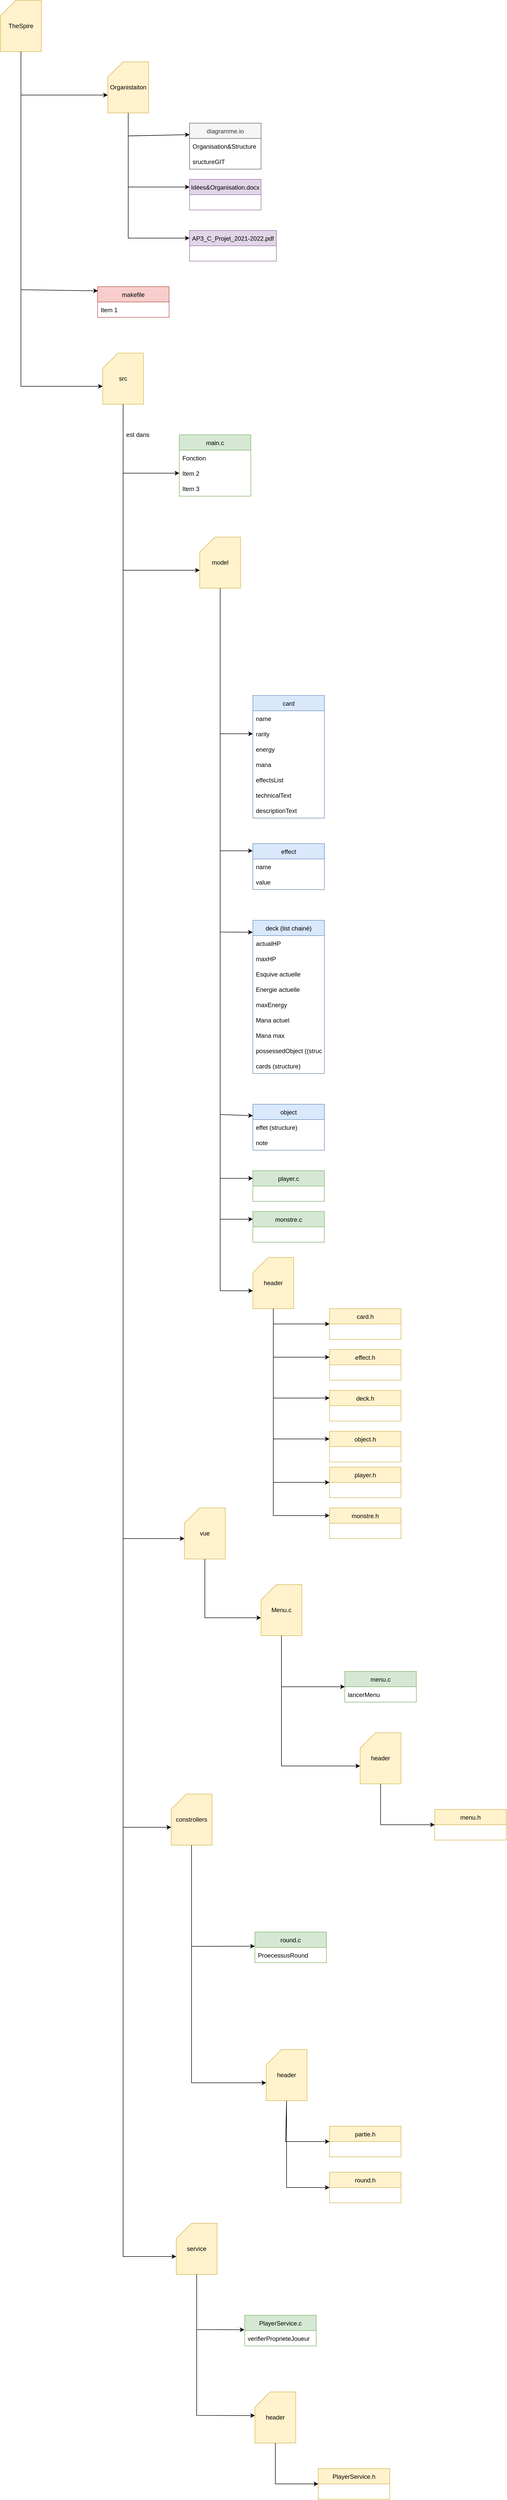 <mxfile version="18.0.6" type="device" pages="3"><diagram id="Xu8fZ2DzwxK1tg6nVCTN" name="Organisation&amp;Structure"><mxGraphModel dx="4979" dy="3765" grid="1" gridSize="10" guides="1" tooltips="1" connect="1" arrows="1" fold="1" page="1" pageScale="1" pageWidth="827" pageHeight="1169" math="0" shadow="0"><root><mxCell id="0"/><mxCell id="1" parent="0"/><mxCell id="VKHFOhb967Uc09bPa1nT-7" value="src" style="shape=card;whiteSpace=wrap;html=1;fillColor=#fff2cc;strokeColor=#d6b656;" parent="1" vertex="1"><mxGeometry x="30" width="80" height="100" as="geometry"/></mxCell><mxCell id="VKHFOhb967Uc09bPa1nT-8" value="main.c" style="swimlane;fontStyle=0;childLayout=stackLayout;horizontal=1;startSize=30;horizontalStack=0;resizeParent=1;resizeParentMax=0;resizeLast=0;collapsible=1;marginBottom=0;fillColor=#d5e8d4;strokeColor=#82b366;" parent="1" vertex="1"><mxGeometry x="180" y="160" width="140" height="120" as="geometry"/></mxCell><mxCell id="VKHFOhb967Uc09bPa1nT-9" value="Fonction" style="text;strokeColor=none;fillColor=none;align=left;verticalAlign=middle;spacingLeft=4;spacingRight=4;overflow=hidden;points=[[0,0.5],[1,0.5]];portConstraint=eastwest;rotatable=0;" parent="VKHFOhb967Uc09bPa1nT-8" vertex="1"><mxGeometry y="30" width="140" height="30" as="geometry"/></mxCell><mxCell id="VKHFOhb967Uc09bPa1nT-10" value="Item 2" style="text;strokeColor=none;fillColor=none;align=left;verticalAlign=middle;spacingLeft=4;spacingRight=4;overflow=hidden;points=[[0,0.5],[1,0.5]];portConstraint=eastwest;rotatable=0;" parent="VKHFOhb967Uc09bPa1nT-8" vertex="1"><mxGeometry y="60" width="140" height="30" as="geometry"/></mxCell><mxCell id="VKHFOhb967Uc09bPa1nT-11" value="Item 3" style="text;strokeColor=none;fillColor=none;align=left;verticalAlign=middle;spacingLeft=4;spacingRight=4;overflow=hidden;points=[[0,0.5],[1,0.5]];portConstraint=eastwest;rotatable=0;" parent="VKHFOhb967Uc09bPa1nT-8" vertex="1"><mxGeometry y="90" width="140" height="30" as="geometry"/></mxCell><mxCell id="VKHFOhb967Uc09bPa1nT-12" value="" style="endArrow=classic;html=1;rounded=0;exitX=0.5;exitY=1;exitDx=0;exitDy=0;exitPerimeter=0;entryX=0;entryY=0.5;entryDx=0;entryDy=0;" parent="1" source="VKHFOhb967Uc09bPa1nT-7" target="VKHFOhb967Uc09bPa1nT-10" edge="1"><mxGeometry width="50" height="50" relative="1" as="geometry"><mxPoint x="380" y="320" as="sourcePoint"/><mxPoint x="430" y="270" as="targetPoint"/><Array as="points"><mxPoint x="70" y="130"/><mxPoint x="70" y="235"/></Array></mxGeometry></mxCell><mxCell id="VKHFOhb967Uc09bPa1nT-13" value="est dans&amp;nbsp;" style="text;html=1;align=center;verticalAlign=middle;resizable=0;points=[];autosize=1;strokeColor=none;fillColor=none;" parent="1" vertex="1"><mxGeometry x="70" y="150" width="60" height="20" as="geometry"/></mxCell><mxCell id="VKHFOhb967Uc09bPa1nT-14" value="model" style="shape=card;whiteSpace=wrap;html=1;fillColor=#fff2cc;strokeColor=#d6b656;" parent="1" vertex="1"><mxGeometry x="220" y="360" width="80" height="100" as="geometry"/></mxCell><mxCell id="VKHFOhb967Uc09bPa1nT-15" value="card" style="swimlane;fontStyle=0;childLayout=stackLayout;horizontal=1;startSize=30;horizontalStack=0;resizeParent=1;resizeParentMax=0;resizeLast=0;collapsible=1;marginBottom=0;fillColor=#dae8fc;strokeColor=#6c8ebf;" parent="1" vertex="1"><mxGeometry x="324" y="670" width="140" height="240" as="geometry"/></mxCell><mxCell id="VKHFOhb967Uc09bPa1nT-16" value="name" style="text;strokeColor=none;fillColor=none;align=left;verticalAlign=middle;spacingLeft=4;spacingRight=4;overflow=hidden;points=[[0,0.5],[1,0.5]];portConstraint=eastwest;rotatable=0;" parent="VKHFOhb967Uc09bPa1nT-15" vertex="1"><mxGeometry y="30" width="140" height="30" as="geometry"/></mxCell><mxCell id="VKHFOhb967Uc09bPa1nT-17" value="rarity" style="text;strokeColor=none;fillColor=none;align=left;verticalAlign=middle;spacingLeft=4;spacingRight=4;overflow=hidden;points=[[0,0.5],[1,0.5]];portConstraint=eastwest;rotatable=0;" parent="VKHFOhb967Uc09bPa1nT-15" vertex="1"><mxGeometry y="60" width="140" height="30" as="geometry"/></mxCell><mxCell id="VKHFOhb967Uc09bPa1nT-18" value="energy" style="text;strokeColor=none;fillColor=none;align=left;verticalAlign=middle;spacingLeft=4;spacingRight=4;overflow=hidden;points=[[0,0.5],[1,0.5]];portConstraint=eastwest;rotatable=0;" parent="VKHFOhb967Uc09bPa1nT-15" vertex="1"><mxGeometry y="90" width="140" height="30" as="geometry"/></mxCell><mxCell id="VKHFOhb967Uc09bPa1nT-21" value="mana" style="text;strokeColor=none;fillColor=none;align=left;verticalAlign=middle;spacingLeft=4;spacingRight=4;overflow=hidden;points=[[0,0.5],[1,0.5]];portConstraint=eastwest;rotatable=0;" parent="VKHFOhb967Uc09bPa1nT-15" vertex="1"><mxGeometry y="120" width="140" height="30" as="geometry"/></mxCell><mxCell id="VKHFOhb967Uc09bPa1nT-23" value="effectsList" style="text;strokeColor=none;fillColor=none;align=left;verticalAlign=middle;spacingLeft=4;spacingRight=4;overflow=hidden;points=[[0,0.5],[1,0.5]];portConstraint=eastwest;rotatable=0;" parent="VKHFOhb967Uc09bPa1nT-15" vertex="1"><mxGeometry y="150" width="140" height="30" as="geometry"/></mxCell><mxCell id="VKHFOhb967Uc09bPa1nT-24" value="technicalText" style="text;strokeColor=none;fillColor=none;align=left;verticalAlign=middle;spacingLeft=4;spacingRight=4;overflow=hidden;points=[[0,0.5],[1,0.5]];portConstraint=eastwest;rotatable=0;" parent="VKHFOhb967Uc09bPa1nT-15" vertex="1"><mxGeometry y="180" width="140" height="30" as="geometry"/></mxCell><mxCell id="VKHFOhb967Uc09bPa1nT-22" value="descriptionText" style="text;strokeColor=none;fillColor=none;align=left;verticalAlign=middle;spacingLeft=4;spacingRight=4;overflow=hidden;points=[[0,0.5],[1,0.5]];portConstraint=eastwest;rotatable=0;" parent="VKHFOhb967Uc09bPa1nT-15" vertex="1"><mxGeometry y="210" width="140" height="30" as="geometry"/></mxCell><mxCell id="VKHFOhb967Uc09bPa1nT-20" value="" style="endArrow=classic;html=1;rounded=0;exitX=0.5;exitY=1;exitDx=0;exitDy=0;exitPerimeter=0;entryX=0;entryY=0.5;entryDx=0;entryDy=0;" parent="1" source="VKHFOhb967Uc09bPa1nT-14" target="VKHFOhb967Uc09bPa1nT-17" edge="1"><mxGeometry width="50" height="50" relative="1" as="geometry"><mxPoint x="390" y="510" as="sourcePoint"/><mxPoint x="440" y="460" as="targetPoint"/><Array as="points"><mxPoint x="260" y="745"/></Array></mxGeometry></mxCell><mxCell id="VKHFOhb967Uc09bPa1nT-25" value="deck (list chainé)" style="swimlane;fontStyle=0;childLayout=stackLayout;horizontal=1;startSize=30;horizontalStack=0;resizeParent=1;resizeParentMax=0;resizeLast=0;collapsible=1;marginBottom=0;fillColor=#dae8fc;strokeColor=#6c8ebf;" parent="1" vertex="1"><mxGeometry x="324" y="1110" width="140" height="300" as="geometry"/></mxCell><mxCell id="VKHFOhb967Uc09bPa1nT-26" value="actualHP" style="text;strokeColor=none;fillColor=none;align=left;verticalAlign=middle;spacingLeft=4;spacingRight=4;overflow=hidden;points=[[0,0.5],[1,0.5]];portConstraint=eastwest;rotatable=0;" parent="VKHFOhb967Uc09bPa1nT-25" vertex="1"><mxGeometry y="30" width="140" height="30" as="geometry"/></mxCell><mxCell id="VKHFOhb967Uc09bPa1nT-27" value="maxHP" style="text;strokeColor=none;fillColor=none;align=left;verticalAlign=middle;spacingLeft=4;spacingRight=4;overflow=hidden;points=[[0,0.5],[1,0.5]];portConstraint=eastwest;rotatable=0;" parent="VKHFOhb967Uc09bPa1nT-25" vertex="1"><mxGeometry y="60" width="140" height="30" as="geometry"/></mxCell><mxCell id="VKHFOhb967Uc09bPa1nT-42" value="Esquive actuelle" style="text;strokeColor=none;fillColor=none;align=left;verticalAlign=middle;spacingLeft=4;spacingRight=4;overflow=hidden;points=[[0,0.5],[1,0.5]];portConstraint=eastwest;rotatable=0;" parent="VKHFOhb967Uc09bPa1nT-25" vertex="1"><mxGeometry y="90" width="140" height="30" as="geometry"/></mxCell><mxCell id="VKHFOhb967Uc09bPa1nT-41" value="Energie actuelle" style="text;strokeColor=none;fillColor=none;align=left;verticalAlign=middle;spacingLeft=4;spacingRight=4;overflow=hidden;points=[[0,0.5],[1,0.5]];portConstraint=eastwest;rotatable=0;" parent="VKHFOhb967Uc09bPa1nT-25" vertex="1"><mxGeometry y="120" width="140" height="30" as="geometry"/></mxCell><mxCell id="VKHFOhb967Uc09bPa1nT-43" value="maxEnergy" style="text;strokeColor=none;fillColor=none;align=left;verticalAlign=middle;spacingLeft=4;spacingRight=4;overflow=hidden;points=[[0,0.5],[1,0.5]];portConstraint=eastwest;rotatable=0;" parent="VKHFOhb967Uc09bPa1nT-25" vertex="1"><mxGeometry y="150" width="140" height="30" as="geometry"/></mxCell><mxCell id="VKHFOhb967Uc09bPa1nT-40" value="Mana actuel" style="text;strokeColor=none;fillColor=none;align=left;verticalAlign=middle;spacingLeft=4;spacingRight=4;overflow=hidden;points=[[0,0.5],[1,0.5]];portConstraint=eastwest;rotatable=0;" parent="VKHFOhb967Uc09bPa1nT-25" vertex="1"><mxGeometry y="180" width="140" height="30" as="geometry"/></mxCell><mxCell id="VKHFOhb967Uc09bPa1nT-44" value="Mana max" style="text;strokeColor=none;fillColor=none;align=left;verticalAlign=middle;spacingLeft=4;spacingRight=4;overflow=hidden;points=[[0,0.5],[1,0.5]];portConstraint=eastwest;rotatable=0;" parent="VKHFOhb967Uc09bPa1nT-25" vertex="1"><mxGeometry y="210" width="140" height="30" as="geometry"/></mxCell><mxCell id="VKHFOhb967Uc09bPa1nT-45" value="possessedObject ((structure*)" style="text;strokeColor=none;fillColor=none;align=left;verticalAlign=middle;spacingLeft=4;spacingRight=4;overflow=hidden;points=[[0,0.5],[1,0.5]];portConstraint=eastwest;rotatable=0;" parent="VKHFOhb967Uc09bPa1nT-25" vertex="1"><mxGeometry y="240" width="140" height="30" as="geometry"/></mxCell><mxCell id="VKHFOhb967Uc09bPa1nT-28" value="cards (structure)" style="text;strokeColor=none;fillColor=none;align=left;verticalAlign=middle;spacingLeft=4;spacingRight=4;overflow=hidden;points=[[0,0.5],[1,0.5]];portConstraint=eastwest;rotatable=0;" parent="VKHFOhb967Uc09bPa1nT-25" vertex="1"><mxGeometry y="270" width="140" height="30" as="geometry"/></mxCell><mxCell id="VKHFOhb967Uc09bPa1nT-33" value="" style="endArrow=classic;html=1;rounded=0;entryX=-0.003;entryY=0.078;entryDx=0;entryDy=0;entryPerimeter=0;" parent="1" target="VKHFOhb967Uc09bPa1nT-25" edge="1"><mxGeometry width="50" height="50" relative="1" as="geometry"><mxPoint x="260" y="470" as="sourcePoint"/><mxPoint x="260" y="740" as="targetPoint"/><Array as="points"><mxPoint x="260" y="809"/><mxPoint x="260" y="850"/><mxPoint x="260" y="1133"/></Array></mxGeometry></mxCell><mxCell id="VKHFOhb967Uc09bPa1nT-34" value="effect" style="swimlane;fontStyle=0;childLayout=stackLayout;horizontal=1;startSize=30;horizontalStack=0;resizeParent=1;resizeParentMax=0;resizeLast=0;collapsible=1;marginBottom=0;fillColor=#dae8fc;strokeColor=#6c8ebf;" parent="1" vertex="1"><mxGeometry x="324" y="960" width="140" height="90" as="geometry"/></mxCell><mxCell id="VKHFOhb967Uc09bPa1nT-35" value="name" style="text;strokeColor=none;fillColor=none;align=left;verticalAlign=middle;spacingLeft=4;spacingRight=4;overflow=hidden;points=[[0,0.5],[1,0.5]];portConstraint=eastwest;rotatable=0;" parent="VKHFOhb967Uc09bPa1nT-34" vertex="1"><mxGeometry y="30" width="140" height="30" as="geometry"/></mxCell><mxCell id="VKHFOhb967Uc09bPa1nT-36" value="value" style="text;strokeColor=none;fillColor=none;align=left;verticalAlign=middle;spacingLeft=4;spacingRight=4;overflow=hidden;points=[[0,0.5],[1,0.5]];portConstraint=eastwest;rotatable=0;" parent="VKHFOhb967Uc09bPa1nT-34" vertex="1"><mxGeometry y="60" width="140" height="30" as="geometry"/></mxCell><mxCell id="VKHFOhb967Uc09bPa1nT-38" value="" style="endArrow=classic;html=1;rounded=0;entryX=-0.003;entryY=0.155;entryDx=0;entryDy=0;entryPerimeter=0;" parent="1" target="VKHFOhb967Uc09bPa1nT-34" edge="1"><mxGeometry width="50" height="50" relative="1" as="geometry"><mxPoint x="260" y="470" as="sourcePoint"/><mxPoint x="260" y="690" as="targetPoint"/><Array as="points"><mxPoint x="260" y="974"/></Array></mxGeometry></mxCell><mxCell id="VKHFOhb967Uc09bPa1nT-47" value="object" style="swimlane;fontStyle=0;childLayout=stackLayout;horizontal=1;startSize=30;horizontalStack=0;resizeParent=1;resizeParentMax=0;resizeLast=0;collapsible=1;marginBottom=0;fillColor=#dae8fc;strokeColor=#6c8ebf;" parent="1" vertex="1"><mxGeometry x="324" y="1470" width="140" height="90" as="geometry"/></mxCell><mxCell id="VKHFOhb967Uc09bPa1nT-48" value="effet (structure)" style="text;strokeColor=none;fillColor=none;align=left;verticalAlign=middle;spacingLeft=4;spacingRight=4;overflow=hidden;points=[[0,0.5],[1,0.5]];portConstraint=eastwest;rotatable=0;" parent="VKHFOhb967Uc09bPa1nT-47" vertex="1"><mxGeometry y="30" width="140" height="30" as="geometry"/></mxCell><mxCell id="VKHFOhb967Uc09bPa1nT-49" value="note" style="text;strokeColor=none;fillColor=none;align=left;verticalAlign=middle;spacingLeft=4;spacingRight=4;overflow=hidden;points=[[0,0.5],[1,0.5]];portConstraint=eastwest;rotatable=0;" parent="VKHFOhb967Uc09bPa1nT-47" vertex="1"><mxGeometry y="60" width="140" height="30" as="geometry"/></mxCell><mxCell id="VKHFOhb967Uc09bPa1nT-50" value="" style="endArrow=classic;html=1;rounded=0;entryX=0;entryY=0.25;entryDx=0;entryDy=0;" parent="1" target="VKHFOhb967Uc09bPa1nT-47" edge="1"><mxGeometry width="50" height="50" relative="1" as="geometry"><mxPoint x="260" y="470" as="sourcePoint"/><mxPoint x="260" y="1160" as="targetPoint"/><Array as="points"><mxPoint x="260" y="1490"/></Array></mxGeometry></mxCell><mxCell id="VKHFOhb967Uc09bPa1nT-51" value="vue" style="shape=card;whiteSpace=wrap;html=1;fillColor=#fff2cc;strokeColor=#d6b656;" parent="1" vertex="1"><mxGeometry x="190" y="2260" width="80" height="100" as="geometry"/></mxCell><mxCell id="VKHFOhb967Uc09bPa1nT-53" value="" style="endArrow=classic;html=1;rounded=0;exitX=0.5;exitY=1;exitDx=0;exitDy=0;exitPerimeter=0;entryX=0;entryY=0;entryDx=0;entryDy=65;entryPerimeter=0;" parent="1" target="VKHFOhb967Uc09bPa1nT-14" edge="1"><mxGeometry width="50" height="50" relative="1" as="geometry"><mxPoint x="70" y="310" as="sourcePoint"/><mxPoint x="70" y="400" as="targetPoint"/><Array as="points"><mxPoint x="70" y="425"/></Array></mxGeometry></mxCell><mxCell id="VKHFOhb967Uc09bPa1nT-54" value="" style="endArrow=classic;html=1;rounded=0;exitX=0.5;exitY=1;exitDx=0;exitDy=0;exitPerimeter=0;entryX=0;entryY=0.6;entryDx=0;entryDy=0;entryPerimeter=0;" parent="1" source="VKHFOhb967Uc09bPa1nT-7" target="VKHFOhb967Uc09bPa1nT-51" edge="1"><mxGeometry width="50" height="50" relative="1" as="geometry"><mxPoint x="70" y="310" as="sourcePoint"/><mxPoint x="70" y="1620" as="targetPoint"/><Array as="points"><mxPoint x="70" y="1960"/><mxPoint x="70" y="2320"/></Array></mxGeometry></mxCell><mxCell id="VKHFOhb967Uc09bPa1nT-55" value="TheSpire" style="shape=card;whiteSpace=wrap;html=1;fillColor=#fff2cc;strokeColor=#d6b656;" parent="1" vertex="1"><mxGeometry x="-170" y="-690" width="80" height="100" as="geometry"/></mxCell><mxCell id="VKHFOhb967Uc09bPa1nT-58" value="diagramme.io" style="swimlane;fontStyle=0;childLayout=stackLayout;horizontal=1;startSize=30;horizontalStack=0;resizeParent=1;resizeParentMax=0;resizeLast=0;collapsible=1;marginBottom=0;fillColor=#f5f5f5;fontColor=#333333;strokeColor=#666666;" parent="1" vertex="1"><mxGeometry x="200" y="-450" width="140" height="90" as="geometry"/></mxCell><mxCell id="Qas3PfIgS1w2E795X2_0-1" value="Organisation&amp;Structure" style="text;strokeColor=none;fillColor=none;align=left;verticalAlign=middle;spacingLeft=4;spacingRight=4;overflow=hidden;points=[[0,0.5],[1,0.5]];portConstraint=eastwest;rotatable=0;" parent="VKHFOhb967Uc09bPa1nT-58" vertex="1"><mxGeometry y="30" width="140" height="30" as="geometry"/></mxCell><mxCell id="VKHFOhb967Uc09bPa1nT-59" value="sructureGIT" style="text;strokeColor=none;fillColor=none;align=left;verticalAlign=middle;spacingLeft=4;spacingRight=4;overflow=hidden;points=[[0,0.5],[1,0.5]];portConstraint=eastwest;rotatable=0;" parent="VKHFOhb967Uc09bPa1nT-58" vertex="1"><mxGeometry y="60" width="140" height="30" as="geometry"/></mxCell><mxCell id="VKHFOhb967Uc09bPa1nT-62" value="Organistaiton" style="shape=card;whiteSpace=wrap;html=1;fillColor=#fff2cc;strokeColor=#d6b656;" parent="1" vertex="1"><mxGeometry x="40" y="-570" width="80" height="100" as="geometry"/></mxCell><mxCell id="VKHFOhb967Uc09bPa1nT-63" value="" style="endArrow=classic;html=1;rounded=0;exitX=0.5;exitY=1;exitDx=0;exitDy=0;exitPerimeter=0;entryX=0;entryY=0;entryDx=0;entryDy=65;entryPerimeter=0;" parent="1" source="VKHFOhb967Uc09bPa1nT-55" target="VKHFOhb967Uc09bPa1nT-62" edge="1"><mxGeometry width="50" height="50" relative="1" as="geometry"><mxPoint x="180" y="-140" as="sourcePoint"/><mxPoint x="230" y="-190" as="targetPoint"/><Array as="points"><mxPoint x="-130" y="-505"/></Array></mxGeometry></mxCell><mxCell id="VKHFOhb967Uc09bPa1nT-64" value="Idées&amp;Organisation.docx" style="swimlane;fontStyle=0;childLayout=stackLayout;horizontal=1;startSize=30;horizontalStack=0;resizeParent=1;resizeParentMax=0;resizeLast=0;collapsible=1;marginBottom=0;fillColor=#e1d5e7;strokeColor=#9673a6;" parent="1" vertex="1"><mxGeometry x="200" y="-340" width="140" height="60" as="geometry"/></mxCell><mxCell id="VKHFOhb967Uc09bPa1nT-66" value="AP3_C_Projet_2021-2022.pdf" style="swimlane;fontStyle=0;childLayout=stackLayout;horizontal=1;startSize=30;horizontalStack=0;resizeParent=1;resizeParentMax=0;resizeLast=0;collapsible=1;marginBottom=0;fillColor=#e1d5e7;strokeColor=#9673a6;" parent="1" vertex="1"><mxGeometry x="200" y="-240" width="170" height="60" as="geometry"/></mxCell><mxCell id="VKHFOhb967Uc09bPa1nT-67" value="" style="endArrow=classic;html=1;rounded=0;exitX=0.5;exitY=1;exitDx=0;exitDy=0;exitPerimeter=0;entryX=0;entryY=0.25;entryDx=0;entryDy=0;" parent="1" source="VKHFOhb967Uc09bPa1nT-62" target="VKHFOhb967Uc09bPa1nT-58" edge="1"><mxGeometry width="50" height="50" relative="1" as="geometry"><mxPoint x="180" y="-140" as="sourcePoint"/><mxPoint x="230" y="-190" as="targetPoint"/><Array as="points"><mxPoint x="80" y="-425"/></Array></mxGeometry></mxCell><mxCell id="VKHFOhb967Uc09bPa1nT-68" value="" style="endArrow=classic;html=1;rounded=0;exitX=0.5;exitY=1;exitDx=0;exitDy=0;exitPerimeter=0;entryX=0;entryY=0.25;entryDx=0;entryDy=0;" parent="1" source="VKHFOhb967Uc09bPa1nT-62" target="VKHFOhb967Uc09bPa1nT-64" edge="1"><mxGeometry width="50" height="50" relative="1" as="geometry"><mxPoint x="150" y="-220" as="sourcePoint"/><mxPoint x="230" y="-190" as="targetPoint"/><Array as="points"><mxPoint x="80" y="-325"/></Array></mxGeometry></mxCell><mxCell id="VKHFOhb967Uc09bPa1nT-69" value="" style="endArrow=classic;html=1;rounded=0;entryX=0;entryY=0.25;entryDx=0;entryDy=0;" parent="1" target="VKHFOhb967Uc09bPa1nT-66" edge="1"><mxGeometry width="50" height="50" relative="1" as="geometry"><mxPoint x="80" y="-470" as="sourcePoint"/><mxPoint x="230" y="-190" as="targetPoint"/><Array as="points"><mxPoint x="80" y="-225"/></Array></mxGeometry></mxCell><mxCell id="VKHFOhb967Uc09bPa1nT-70" value="" style="endArrow=classic;html=1;rounded=0;exitX=0.5;exitY=1;exitDx=0;exitDy=0;exitPerimeter=0;entryX=0;entryY=0;entryDx=0;entryDy=65;entryPerimeter=0;" parent="1" source="VKHFOhb967Uc09bPa1nT-55" target="VKHFOhb967Uc09bPa1nT-7" edge="1"><mxGeometry width="50" height="50" relative="1" as="geometry"><mxPoint x="180" y="-140" as="sourcePoint"/><mxPoint x="230" y="-190" as="targetPoint"/><Array as="points"><mxPoint x="-130" y="65"/></Array></mxGeometry></mxCell><mxCell id="VKHFOhb967Uc09bPa1nT-71" value="header" style="shape=card;whiteSpace=wrap;html=1;fillColor=#fff2cc;strokeColor=#d6b656;" parent="1" vertex="1"><mxGeometry x="324" y="1770" width="80" height="100" as="geometry"/></mxCell><mxCell id="VKHFOhb967Uc09bPa1nT-72" value="" style="endArrow=classic;html=1;rounded=0;exitX=0.5;exitY=1;exitDx=0;exitDy=0;exitPerimeter=0;entryX=0;entryY=0;entryDx=0;entryDy=65;entryPerimeter=0;" parent="1" source="VKHFOhb967Uc09bPa1nT-14" target="VKHFOhb967Uc09bPa1nT-71" edge="1"><mxGeometry width="50" height="50" relative="1" as="geometry"><mxPoint x="510" y="1070" as="sourcePoint"/><mxPoint x="560" y="1020" as="targetPoint"/><Array as="points"><mxPoint x="260" y="1420"/><mxPoint x="260" y="1685"/><mxPoint x="260" y="1835"/></Array></mxGeometry></mxCell><mxCell id="VKHFOhb967Uc09bPa1nT-73" value="card.h" style="swimlane;fontStyle=0;childLayout=stackLayout;horizontal=1;startSize=30;horizontalStack=0;resizeParent=1;resizeParentMax=0;resizeLast=0;collapsible=1;marginBottom=0;fillColor=#fff2cc;strokeColor=#d6b656;" parent="1" vertex="1"><mxGeometry x="474" y="1870" width="140" height="60" as="geometry"/></mxCell><mxCell id="VKHFOhb967Uc09bPa1nT-77" value="effect.h" style="swimlane;fontStyle=0;childLayout=stackLayout;horizontal=1;startSize=30;horizontalStack=0;resizeParent=1;resizeParentMax=0;resizeLast=0;collapsible=1;marginBottom=0;fillColor=#fff2cc;strokeColor=#d6b656;" parent="1" vertex="1"><mxGeometry x="474" y="1950" width="140" height="60" as="geometry"/></mxCell><mxCell id="VKHFOhb967Uc09bPa1nT-78" value="deck.h" style="swimlane;fontStyle=0;childLayout=stackLayout;horizontal=1;startSize=30;horizontalStack=0;resizeParent=1;resizeParentMax=0;resizeLast=0;collapsible=1;marginBottom=0;fillColor=#fff2cc;strokeColor=#d6b656;" parent="1" vertex="1"><mxGeometry x="474" y="2030" width="140" height="60" as="geometry"/></mxCell><mxCell id="VKHFOhb967Uc09bPa1nT-79" value="object.h" style="swimlane;fontStyle=0;childLayout=stackLayout;horizontal=1;startSize=30;horizontalStack=0;resizeParent=1;resizeParentMax=0;resizeLast=0;collapsible=1;marginBottom=0;fillColor=#fff2cc;strokeColor=#d6b656;" parent="1" vertex="1"><mxGeometry x="474" y="2110" width="140" height="60" as="geometry"/></mxCell><mxCell id="VKHFOhb967Uc09bPa1nT-80" value="" style="endArrow=classic;html=1;rounded=0;exitX=0.5;exitY=1;exitDx=0;exitDy=0;exitPerimeter=0;entryX=0;entryY=0.5;entryDx=0;entryDy=0;" parent="1" source="VKHFOhb967Uc09bPa1nT-71" target="VKHFOhb967Uc09bPa1nT-73" edge="1"><mxGeometry width="50" height="50" relative="1" as="geometry"><mxPoint x="644" y="2070" as="sourcePoint"/><mxPoint x="694" y="2020" as="targetPoint"/><Array as="points"><mxPoint x="364" y="1900"/></Array></mxGeometry></mxCell><mxCell id="VKHFOhb967Uc09bPa1nT-81" value="" style="endArrow=classic;html=1;rounded=0;exitX=0.5;exitY=1;exitDx=0;exitDy=0;exitPerimeter=0;entryX=0;entryY=0.25;entryDx=0;entryDy=0;" parent="1" source="VKHFOhb967Uc09bPa1nT-71" target="VKHFOhb967Uc09bPa1nT-77" edge="1"><mxGeometry width="50" height="50" relative="1" as="geometry"><mxPoint x="644" y="2070" as="sourcePoint"/><mxPoint x="524" y="1990" as="targetPoint"/><Array as="points"><mxPoint x="364" y="1965"/></Array></mxGeometry></mxCell><mxCell id="VKHFOhb967Uc09bPa1nT-82" value="" style="endArrow=classic;html=1;rounded=0;exitX=0.5;exitY=1;exitDx=0;exitDy=0;exitPerimeter=0;entryX=0;entryY=0.25;entryDx=0;entryDy=0;" parent="1" source="VKHFOhb967Uc09bPa1nT-71" target="VKHFOhb967Uc09bPa1nT-78" edge="1"><mxGeometry width="50" height="50" relative="1" as="geometry"><mxPoint x="644" y="2070" as="sourcePoint"/><mxPoint x="694" y="2020" as="targetPoint"/><Array as="points"><mxPoint x="364" y="2045"/></Array></mxGeometry></mxCell><mxCell id="VKHFOhb967Uc09bPa1nT-83" value="" style="endArrow=classic;html=1;rounded=0;exitX=0.5;exitY=1;exitDx=0;exitDy=0;exitPerimeter=0;entryX=0;entryY=0.25;entryDx=0;entryDy=0;" parent="1" source="VKHFOhb967Uc09bPa1nT-71" target="VKHFOhb967Uc09bPa1nT-79" edge="1"><mxGeometry width="50" height="50" relative="1" as="geometry"><mxPoint x="644" y="2070" as="sourcePoint"/><mxPoint x="694" y="2020" as="targetPoint"/><Array as="points"><mxPoint x="364" y="2125"/></Array></mxGeometry></mxCell><mxCell id="lOAv_1ijdAWdB1TctGq7-1" value="" style="endArrow=classic;html=1;rounded=0;entryX=0.005;entryY=0.136;entryDx=0;entryDy=0;entryPerimeter=0;exitX=0.5;exitY=1;exitDx=0;exitDy=0;exitPerimeter=0;" parent="1" source="VKHFOhb967Uc09bPa1nT-55" target="lOAv_1ijdAWdB1TctGq7-2" edge="1"><mxGeometry width="50" height="50" relative="1" as="geometry"><mxPoint x="-100" y="-410" as="sourcePoint"/><mxPoint x="720" y="80" as="targetPoint"/><Array as="points"><mxPoint x="-130" y="-124"/></Array></mxGeometry></mxCell><mxCell id="lOAv_1ijdAWdB1TctGq7-2" value="makefile" style="swimlane;fontStyle=0;childLayout=stackLayout;horizontal=1;startSize=30;horizontalStack=0;resizeParent=1;resizeParentMax=0;resizeLast=0;collapsible=1;marginBottom=0;fillColor=#f8cecc;strokeColor=#b85450;" parent="1" vertex="1"><mxGeometry x="20" y="-130.0" width="140" height="60" as="geometry"/></mxCell><mxCell id="lOAv_1ijdAWdB1TctGq7-3" value="Item 1" style="text;strokeColor=none;fillColor=none;align=left;verticalAlign=middle;spacingLeft=4;spacingRight=4;overflow=hidden;points=[[0,0.5],[1,0.5]];portConstraint=eastwest;rotatable=0;" parent="lOAv_1ijdAWdB1TctGq7-2" vertex="1"><mxGeometry y="30" width="140" height="30" as="geometry"/></mxCell><mxCell id="k4gIIiYUJchrYzDltVbT-2" value="" style="endArrow=classic;html=1;rounded=0;exitX=0.5;exitY=1;exitDx=0;exitDy=0;exitPerimeter=0;entryX=0;entryY=0;entryDx=0;entryDy=65;entryPerimeter=0;" parent="1" source="VKHFOhb967Uc09bPa1nT-51" target="k4gIIiYUJchrYzDltVbT-3" edge="1"><mxGeometry width="50" height="50" relative="1" as="geometry"><mxPoint x="180.0" y="2350" as="sourcePoint"/><mxPoint x="330" y="2470" as="targetPoint"/><Array as="points"><mxPoint x="230" y="2475"/></Array></mxGeometry></mxCell><mxCell id="k4gIIiYUJchrYzDltVbT-3" value="Menu.c" style="shape=card;whiteSpace=wrap;html=1;fillColor=#fff2cc;strokeColor=#d6b656;" parent="1" vertex="1"><mxGeometry x="340" y="2410" width="80" height="100" as="geometry"/></mxCell><mxCell id="k4gIIiYUJchrYzDltVbT-4" value="player.c" style="swimlane;fontStyle=0;childLayout=stackLayout;horizontal=1;startSize=30;horizontalStack=0;resizeParent=1;resizeParentMax=0;resizeLast=0;collapsible=1;marginBottom=0;fillColor=#d5e8d4;strokeColor=#82b366;" parent="1" vertex="1"><mxGeometry x="324" y="1600" width="140" height="60" as="geometry"/></mxCell><mxCell id="k4gIIiYUJchrYzDltVbT-5" value="monstre.c" style="swimlane;fontStyle=0;childLayout=stackLayout;horizontal=1;startSize=30;horizontalStack=0;resizeParent=1;resizeParentMax=0;resizeLast=0;collapsible=1;marginBottom=0;fillColor=#d5e8d4;strokeColor=#82b366;" parent="1" vertex="1"><mxGeometry x="324" y="1680" width="140" height="60" as="geometry"/></mxCell><mxCell id="k4gIIiYUJchrYzDltVbT-9" value="" style="endArrow=classic;html=1;rounded=0;exitX=0.5;exitY=1;exitDx=0;exitDy=0;exitPerimeter=0;entryX=0;entryY=0.25;entryDx=0;entryDy=0;" parent="1" target="k4gIIiYUJchrYzDltVbT-4" edge="1"><mxGeometry width="50" height="50" relative="1" as="geometry"><mxPoint x="260" y="1580" as="sourcePoint"/><mxPoint x="486" y="1580" as="targetPoint"/><Array as="points"><mxPoint x="260" y="1615"/></Array></mxGeometry></mxCell><mxCell id="k4gIIiYUJchrYzDltVbT-10" value="" style="endArrow=classic;html=1;rounded=0;exitX=0.5;exitY=1;exitDx=0;exitDy=0;exitPerimeter=0;entryX=0;entryY=0.25;entryDx=0;entryDy=0;" parent="1" target="k4gIIiYUJchrYzDltVbT-5" edge="1"><mxGeometry width="50" height="50" relative="1" as="geometry"><mxPoint x="260" y="1580" as="sourcePoint"/><mxPoint x="386" y="1625" as="targetPoint"/><Array as="points"><mxPoint x="260" y="1695"/></Array></mxGeometry></mxCell><mxCell id="9wl2yw_OM0KGeV_WEIIt-11" value="player.h" style="swimlane;fontStyle=0;childLayout=stackLayout;horizontal=1;startSize=30;horizontalStack=0;resizeParent=1;resizeParentMax=0;resizeLast=0;collapsible=1;marginBottom=0;fillColor=#fff2cc;strokeColor=#d6b656;" parent="1" vertex="1"><mxGeometry x="474" y="2180" width="140" height="60" as="geometry"/></mxCell><mxCell id="9wl2yw_OM0KGeV_WEIIt-12" value="monstre.h" style="swimlane;fontStyle=0;childLayout=stackLayout;horizontal=1;startSize=30;horizontalStack=0;resizeParent=1;resizeParentMax=0;resizeLast=0;collapsible=1;marginBottom=0;fillColor=#fff2cc;strokeColor=#d6b656;" parent="1" vertex="1"><mxGeometry x="474" y="2260" width="140" height="60" as="geometry"/></mxCell><mxCell id="9wl2yw_OM0KGeV_WEIIt-13" value="" style="endArrow=classic;html=1;rounded=0;exitX=0.5;exitY=1;exitDx=0;exitDy=0;exitPerimeter=0;entryX=0;entryY=0.5;entryDx=0;entryDy=0;" parent="1" target="9wl2yw_OM0KGeV_WEIIt-11" edge="1"><mxGeometry width="50" height="50" relative="1" as="geometry"><mxPoint x="364" y="2180" as="sourcePoint"/><mxPoint x="694" y="2330" as="targetPoint"/><Array as="points"><mxPoint x="364" y="2210"/></Array></mxGeometry></mxCell><mxCell id="9wl2yw_OM0KGeV_WEIIt-14" value="" style="endArrow=classic;html=1;rounded=0;entryX=0;entryY=0.25;entryDx=0;entryDy=0;" parent="1" target="9wl2yw_OM0KGeV_WEIIt-12" edge="1"><mxGeometry width="50" height="50" relative="1" as="geometry"><mxPoint x="364" y="2120" as="sourcePoint"/><mxPoint x="524" y="2300" as="targetPoint"/><Array as="points"><mxPoint x="364" y="2275"/></Array></mxGeometry></mxCell><mxCell id="46fpzJHA8DAJFkfq215g-2" value="constrollers" style="shape=card;whiteSpace=wrap;html=1;fillColor=#fff2cc;strokeColor=#d6b656;" vertex="1" parent="1"><mxGeometry x="164" y="2820" width="80" height="100" as="geometry"/></mxCell><mxCell id="46fpzJHA8DAJFkfq215g-3" value="" style="endArrow=classic;html=1;rounded=0;exitX=0.5;exitY=1;exitDx=0;exitDy=0;exitPerimeter=0;entryX=0;entryY=0;entryDx=0;entryDy=65;entryPerimeter=0;" edge="1" parent="1" source="VKHFOhb967Uc09bPa1nT-7" target="46fpzJHA8DAJFkfq215g-2"><mxGeometry width="50" height="50" relative="1" as="geometry"><mxPoint x="380" y="960" as="sourcePoint"/><mxPoint x="120" y="2640" as="targetPoint"/><Array as="points"><mxPoint x="70" y="2885"/></Array></mxGeometry></mxCell><mxCell id="46fpzJHA8DAJFkfq215g-4" value="header" style="shape=card;whiteSpace=wrap;html=1;fillColor=#fff2cc;strokeColor=#d6b656;" vertex="1" parent="1"><mxGeometry x="350" y="3320" width="80" height="100" as="geometry"/></mxCell><mxCell id="46fpzJHA8DAJFkfq215g-5" value="" style="endArrow=classic;html=1;rounded=0;exitX=0.5;exitY=1;exitDx=0;exitDy=0;exitPerimeter=0;entryX=0;entryY=0;entryDx=0;entryDy=65;entryPerimeter=0;" edge="1" parent="1" target="46fpzJHA8DAJFkfq215g-4"><mxGeometry width="50" height="50" relative="1" as="geometry"><mxPoint x="204.0" y="2920" as="sourcePoint"/><mxPoint x="314.0" y="3035" as="targetPoint"/><Array as="points"><mxPoint x="204" y="3385"/></Array></mxGeometry></mxCell><mxCell id="46fpzJHA8DAJFkfq215g-6" value="" style="endArrow=classic;html=1;rounded=0;exitX=0.5;exitY=1;exitDx=0;exitDy=0;exitPerimeter=0;entryX=0;entryY=0.5;entryDx=0;entryDy=0;" edge="1" parent="1" source="k4gIIiYUJchrYzDltVbT-3" target="46fpzJHA8DAJFkfq215g-7"><mxGeometry width="50" height="50" relative="1" as="geometry"><mxPoint x="380" y="2510" as="sourcePoint"/><mxPoint x="500" y="2590" as="targetPoint"/><Array as="points"><mxPoint x="380" y="2610"/></Array></mxGeometry></mxCell><mxCell id="46fpzJHA8DAJFkfq215g-7" value="menu.c" style="swimlane;fontStyle=0;childLayout=stackLayout;horizontal=1;startSize=30;horizontalStack=0;resizeParent=1;resizeParentMax=0;resizeLast=0;collapsible=1;marginBottom=0;fillColor=#d5e8d4;strokeColor=#82b366;" vertex="1" parent="1"><mxGeometry x="504" y="2580" width="140" height="60" as="geometry"/></mxCell><mxCell id="46fpzJHA8DAJFkfq215g-8" value="lancerMenu" style="text;strokeColor=none;fillColor=none;align=left;verticalAlign=middle;spacingLeft=4;spacingRight=4;overflow=hidden;points=[[0,0.5],[1,0.5]];portConstraint=eastwest;rotatable=0;" vertex="1" parent="46fpzJHA8DAJFkfq215g-7"><mxGeometry y="30" width="140" height="30" as="geometry"/></mxCell><mxCell id="46fpzJHA8DAJFkfq215g-9" value="partie.h" style="swimlane;fontStyle=0;childLayout=stackLayout;horizontal=1;startSize=30;horizontalStack=0;resizeParent=1;resizeParentMax=0;resizeLast=0;collapsible=1;marginBottom=0;fillColor=#fff2cc;strokeColor=#d6b656;" vertex="1" parent="1"><mxGeometry x="474" y="3470" width="140" height="60" as="geometry"/></mxCell><mxCell id="46fpzJHA8DAJFkfq215g-10" value="" style="endArrow=classic;html=1;rounded=0;exitX=0.5;exitY=1;exitDx=0;exitDy=0;exitPerimeter=0;entryX=0;entryY=0.5;entryDx=0;entryDy=0;" edge="1" parent="1" source="46fpzJHA8DAJFkfq215g-4" target="46fpzJHA8DAJFkfq215g-9"><mxGeometry width="50" height="50" relative="1" as="geometry"><mxPoint x="388" y="3420" as="sourcePoint"/><mxPoint x="512" y="3500" as="targetPoint"/><Array as="points"><mxPoint x="388" y="3500"/></Array></mxGeometry></mxCell><mxCell id="46fpzJHA8DAJFkfq215g-11" value="" style="endArrow=classic;html=1;rounded=0;exitX=0.5;exitY=1;exitDx=0;exitDy=0;exitPerimeter=0;fontStyle=1;entryX=-0.002;entryY=-0.076;entryDx=0;entryDy=0;entryPerimeter=0;" edge="1" parent="1" source="46fpzJHA8DAJFkfq215g-2" target="46fpzJHA8DAJFkfq215g-13"><mxGeometry width="50" height="50" relative="1" as="geometry"><mxPoint x="224" y="2940" as="sourcePoint"/><mxPoint x="314" y="3100" as="targetPoint"/><Array as="points"><mxPoint x="204" y="3118"/></Array></mxGeometry></mxCell><mxCell id="46fpzJHA8DAJFkfq215g-12" value="round.c" style="swimlane;fontStyle=0;childLayout=stackLayout;horizontal=1;startSize=30;horizontalStack=0;resizeParent=1;resizeParentMax=0;resizeLast=0;collapsible=1;marginBottom=0;fillColor=#d5e8d4;strokeColor=#82b366;" vertex="1" parent="1"><mxGeometry x="328" y="3090" width="140" height="60" as="geometry"/></mxCell><mxCell id="46fpzJHA8DAJFkfq215g-13" value="ProecessusRound" style="text;strokeColor=none;fillColor=none;align=left;verticalAlign=middle;spacingLeft=4;spacingRight=4;overflow=hidden;points=[[0,0.5],[1,0.5]];portConstraint=eastwest;rotatable=0;" vertex="1" parent="46fpzJHA8DAJFkfq215g-12"><mxGeometry y="30" width="140" height="30" as="geometry"/></mxCell><mxCell id="46fpzJHA8DAJFkfq215g-14" value="round.h" style="swimlane;fontStyle=0;childLayout=stackLayout;horizontal=1;startSize=30;horizontalStack=0;resizeParent=1;resizeParentMax=0;resizeLast=0;collapsible=1;marginBottom=0;fillColor=#fff2cc;strokeColor=#d6b656;" vertex="1" parent="1"><mxGeometry x="474" y="3560" width="140" height="60" as="geometry"/></mxCell><mxCell id="46fpzJHA8DAJFkfq215g-15" value="" style="endArrow=classic;html=1;rounded=0;entryX=0;entryY=0.5;entryDx=0;entryDy=0;exitX=0.5;exitY=1;exitDx=0;exitDy=0;exitPerimeter=0;" edge="1" parent="1" source="46fpzJHA8DAJFkfq215g-4" target="46fpzJHA8DAJFkfq215g-14"><mxGeometry width="50" height="50" relative="1" as="geometry"><mxPoint x="384" y="3430" as="sourcePoint"/><mxPoint x="394" y="3380" as="targetPoint"/><Array as="points"><mxPoint x="390" y="3590"/></Array></mxGeometry></mxCell><mxCell id="T0oFEzoGHS5kArG5L3qF-1" value="service" style="shape=card;whiteSpace=wrap;html=1;fillColor=#fff2cc;strokeColor=#d6b656;" vertex="1" parent="1"><mxGeometry x="174" y="3660" width="80" height="100" as="geometry"/></mxCell><mxCell id="T0oFEzoGHS5kArG5L3qF-2" value="" style="endArrow=classic;html=1;rounded=0;exitX=0.5;exitY=1;exitDx=0;exitDy=0;exitPerimeter=0;entryX=0;entryY=0;entryDx=0;entryDy=65;entryPerimeter=0;" edge="1" parent="1" source="VKHFOhb967Uc09bPa1nT-7" target="T0oFEzoGHS5kArG5L3qF-1"><mxGeometry width="50" height="50" relative="1" as="geometry"><mxPoint x="80" y="110" as="sourcePoint"/><mxPoint x="10" y="3022.0" as="targetPoint"/><Array as="points"><mxPoint x="70" y="3725"/></Array></mxGeometry></mxCell><mxCell id="T0oFEzoGHS5kArG5L3qF-4" value="PlayerService.c" style="swimlane;fontStyle=0;childLayout=stackLayout;horizontal=1;startSize=30;horizontalStack=0;resizeParent=1;resizeParentMax=0;resizeLast=0;collapsible=1;marginBottom=0;fillColor=#d5e8d4;strokeColor=#82b366;" vertex="1" parent="1"><mxGeometry x="308" y="3840" width="140" height="60" as="geometry"/></mxCell><mxCell id="T0oFEzoGHS5kArG5L3qF-5" value="verifierProprieteJoueur" style="text;strokeColor=none;fillColor=none;align=left;verticalAlign=middle;spacingLeft=4;spacingRight=4;overflow=hidden;points=[[0,0.5],[1,0.5]];portConstraint=eastwest;rotatable=0;" vertex="1" parent="T0oFEzoGHS5kArG5L3qF-4"><mxGeometry y="30" width="140" height="30" as="geometry"/></mxCell><mxCell id="T0oFEzoGHS5kArG5L3qF-6" value="header" style="shape=card;whiteSpace=wrap;html=1;fillColor=#fff2cc;strokeColor=#d6b656;" vertex="1" parent="1"><mxGeometry x="328" y="3990" width="80" height="100" as="geometry"/></mxCell><mxCell id="T0oFEzoGHS5kArG5L3qF-7" value="PlayerService.h" style="swimlane;fontStyle=0;childLayout=stackLayout;horizontal=1;startSize=30;horizontalStack=0;resizeParent=1;resizeParentMax=0;resizeLast=0;collapsible=1;marginBottom=0;fillColor=#fff2cc;strokeColor=#d6b656;" vertex="1" parent="1"><mxGeometry x="452" y="4140" width="140" height="60" as="geometry"/></mxCell><mxCell id="T0oFEzoGHS5kArG5L3qF-8" value="" style="endArrow=classic;html=1;rounded=0;exitX=0.5;exitY=1;exitDx=0;exitDy=0;exitPerimeter=0;entryX=0;entryY=0.5;entryDx=0;entryDy=0;" edge="1" parent="1" source="T0oFEzoGHS5kArG5L3qF-6" target="T0oFEzoGHS5kArG5L3qF-7"><mxGeometry width="50" height="50" relative="1" as="geometry"><mxPoint x="366" y="4090" as="sourcePoint"/><mxPoint x="490" y="4170" as="targetPoint"/><Array as="points"><mxPoint x="368" y="4170"/></Array></mxGeometry></mxCell><mxCell id="T0oFEzoGHS5kArG5L3qF-11" value="" style="endArrow=classic;html=1;rounded=0;exitX=0.5;exitY=1;exitDx=0;exitDy=0;exitPerimeter=0;entryX=-0.004;entryY=-0.057;entryDx=0;entryDy=0;entryPerimeter=0;" edge="1" parent="1" source="T0oFEzoGHS5kArG5L3qF-1" target="T0oFEzoGHS5kArG5L3qF-5"><mxGeometry width="50" height="50" relative="1" as="geometry"><mxPoint x="378" y="4100" as="sourcePoint"/><mxPoint x="462" y="4180" as="targetPoint"/><Array as="points"><mxPoint x="214" y="3868"/></Array></mxGeometry></mxCell><mxCell id="T0oFEzoGHS5kArG5L3qF-12" value="" style="endArrow=classic;html=1;rounded=0;entryX=0;entryY=0.463;entryDx=0;entryDy=0;entryPerimeter=0;" edge="1" parent="1" target="T0oFEzoGHS5kArG5L3qF-6"><mxGeometry width="50" height="50" relative="1" as="geometry"><mxPoint x="214" y="3770" as="sourcePoint"/><mxPoint x="314.0" y="4038.29" as="targetPoint"/><Array as="points"><mxPoint x="214" y="4036"/></Array></mxGeometry></mxCell><mxCell id="T0oFEzoGHS5kArG5L3qF-13" value="header" style="shape=card;whiteSpace=wrap;html=1;fillColor=#fff2cc;strokeColor=#d6b656;" vertex="1" parent="1"><mxGeometry x="534" y="2700" width="80" height="100" as="geometry"/></mxCell><mxCell id="T0oFEzoGHS5kArG5L3qF-14" value="menu.h" style="swimlane;fontStyle=0;childLayout=stackLayout;horizontal=1;startSize=30;horizontalStack=0;resizeParent=1;resizeParentMax=0;resizeLast=0;collapsible=1;marginBottom=0;fillColor=#fff2cc;strokeColor=#d6b656;" vertex="1" parent="1"><mxGeometry x="680" y="2850" width="140" height="60" as="geometry"/></mxCell><mxCell id="T0oFEzoGHS5kArG5L3qF-15" value="" style="endArrow=classic;html=1;rounded=0;exitX=0.5;exitY=1;exitDx=0;exitDy=0;exitPerimeter=0;entryX=0;entryY=0.5;entryDx=0;entryDy=0;" edge="1" parent="1" source="T0oFEzoGHS5kArG5L3qF-13" target="T0oFEzoGHS5kArG5L3qF-14"><mxGeometry width="50" height="50" relative="1" as="geometry"><mxPoint x="810" y="2930" as="sourcePoint"/><mxPoint x="860" y="2880" as="targetPoint"/><Array as="points"><mxPoint x="574" y="2880"/></Array></mxGeometry></mxCell><mxCell id="T0oFEzoGHS5kArG5L3qF-16" value="" style="endArrow=classic;html=1;rounded=0;entryX=0;entryY=0;entryDx=0;entryDy=65;exitX=0.5;exitY=1;exitDx=0;exitDy=0;exitPerimeter=0;entryPerimeter=0;" edge="1" parent="1" source="k4gIIiYUJchrYzDltVbT-3" target="T0oFEzoGHS5kArG5L3qF-13"><mxGeometry width="50" height="50" relative="1" as="geometry"><mxPoint x="400" y="2520" as="sourcePoint"/><mxPoint x="514" y="2615" as="targetPoint"/><Array as="points"><mxPoint x="380" y="2765"/></Array></mxGeometry></mxCell></root></mxGraphModel></diagram><diagram id="xrP0xkZrretJ2a5iOV6t" name="strusctureGIT"><mxGraphModel dx="989" dy="618" grid="1" gridSize="10" guides="1" tooltips="1" connect="1" arrows="1" fold="1" page="1" pageScale="1" pageWidth="827" pageHeight="1169" math="0" shadow="0"><root><mxCell id="0"/><mxCell id="1" parent="0"/><mxCell id="ILoab8qhuta7J4RUleRg-2" value="" style="shape=flexArrow;endArrow=classic;html=1;rounded=0;endWidth=35;endSize=11.93;fillColor=#d5e8d4;strokeColor=#82b366;" edge="1" parent="1"><mxGeometry width="50" height="50" relative="1" as="geometry"><mxPoint x="57" y="240" as="sourcePoint"/><mxPoint x="827" y="240" as="targetPoint"/></mxGeometry></mxCell><mxCell id="ILoab8qhuta7J4RUleRg-3" value="Main" style="edgeLabel;html=1;align=center;verticalAlign=middle;resizable=0;points=[];" vertex="1" connectable="0" parent="ILoab8qhuta7J4RUleRg-2"><mxGeometry x="0.247" y="-2" relative="1" as="geometry"><mxPoint x="-500" y="-2" as="offset"/></mxGeometry></mxCell><mxCell id="ILoab8qhuta7J4RUleRg-5" value="" style="shape=flexArrow;endArrow=classic;html=1;rounded=0;endWidth=35;endSize=11.93;fillColor=#ffe6cc;strokeColor=#d79b00;" edge="1" parent="1"><mxGeometry width="50" height="50" relative="1" as="geometry"><mxPoint x="147" y="300" as="sourcePoint"/><mxPoint x="627" y="300" as="targetPoint"/></mxGeometry></mxCell><mxCell id="ILoab8qhuta7J4RUleRg-7" value="Charles" style="text;html=1;align=center;verticalAlign=middle;resizable=0;points=[];autosize=1;strokeColor=none;fillColor=none;" vertex="1" parent="1"><mxGeometry x="97" y="290" width="60" height="20" as="geometry"/></mxCell><mxCell id="ILoab8qhuta7J4RUleRg-8" value="" style="shape=flexArrow;endArrow=classic;html=1;rounded=0;endWidth=35;endSize=11.93;fillColor=#ffe6cc;strokeColor=#d79b00;" edge="1" parent="1"><mxGeometry width="50" height="50" relative="1" as="geometry"><mxPoint x="147" y="350" as="sourcePoint"/><mxPoint x="627" y="350" as="targetPoint"/></mxGeometry></mxCell><mxCell id="ILoab8qhuta7J4RUleRg-9" value="Ulysse" style="text;html=1;align=center;verticalAlign=middle;resizable=0;points=[];autosize=1;strokeColor=none;fillColor=none;" vertex="1" parent="1"><mxGeometry x="102" y="340" width="50" height="20" as="geometry"/></mxCell><mxCell id="ILoab8qhuta7J4RUleRg-10" value="" style="shape=flexArrow;endArrow=classic;html=1;rounded=0;endWidth=35;endSize=11.93;fillColor=#ffe6cc;strokeColor=#d79b00;" edge="1" parent="1"><mxGeometry width="50" height="50" relative="1" as="geometry"><mxPoint x="147" y="400" as="sourcePoint"/><mxPoint x="627" y="400" as="targetPoint"/></mxGeometry></mxCell><mxCell id="ILoab8qhuta7J4RUleRg-11" value="Julien" style="text;html=1;align=center;verticalAlign=middle;resizable=0;points=[];autosize=1;strokeColor=none;fillColor=none;" vertex="1" parent="1"><mxGeometry x="102" y="390" width="50" height="20" as="geometry"/></mxCell><mxCell id="ILoab8qhuta7J4RUleRg-12" value="" style="shape=flexArrow;endArrow=classic;html=1;rounded=0;endWidth=35;endSize=11.93;fillColor=#ffe6cc;strokeColor=#d79b00;" edge="1" parent="1"><mxGeometry width="50" height="50" relative="1" as="geometry"><mxPoint x="147" y="450" as="sourcePoint"/><mxPoint x="627" y="450" as="targetPoint"/></mxGeometry></mxCell><mxCell id="ILoab8qhuta7J4RUleRg-13" value="Maêl" style="text;html=1;align=center;verticalAlign=middle;resizable=0;points=[];autosize=1;strokeColor=none;fillColor=none;" vertex="1" parent="1"><mxGeometry x="107" y="440" width="40" height="20" as="geometry"/></mxCell><mxCell id="ILoab8qhuta7J4RUleRg-14" value="" style="endArrow=classic;html=1;rounded=0;entryX=-0.053;entryY=0.7;entryDx=0;entryDy=0;entryPerimeter=0;" edge="1" parent="1" target="ILoab8qhuta7J4RUleRg-7"><mxGeometry width="50" height="50" relative="1" as="geometry"><mxPoint x="37" y="250" as="sourcePoint"/><mxPoint x="437" y="340" as="targetPoint"/><Array as="points"><mxPoint x="37" y="304"/></Array></mxGeometry></mxCell><mxCell id="ILoab8qhuta7J4RUleRg-15" value="" style="endArrow=classic;html=1;rounded=0;entryX=-0.076;entryY=0.52;entryDx=0;entryDy=0;entryPerimeter=0;" edge="1" parent="1" target="ILoab8qhuta7J4RUleRg-9"><mxGeometry width="50" height="50" relative="1" as="geometry"><mxPoint x="37" y="250" as="sourcePoint"/><mxPoint x="437" y="340" as="targetPoint"/><Array as="points"><mxPoint x="37" y="350"/></Array></mxGeometry></mxCell><mxCell id="ILoab8qhuta7J4RUleRg-18" value="" style="endArrow=classic;html=1;rounded=0;entryX=-0.092;entryY=0.46;entryDx=0;entryDy=0;entryPerimeter=0;" edge="1" parent="1" target="ILoab8qhuta7J4RUleRg-11"><mxGeometry width="50" height="50" relative="1" as="geometry"><mxPoint x="37" y="250" as="sourcePoint"/><mxPoint x="108.2" y="360.4" as="targetPoint"/><Array as="points"><mxPoint x="37" y="399"/></Array></mxGeometry></mxCell><mxCell id="ILoab8qhuta7J4RUleRg-19" value="" style="endArrow=classic;html=1;rounded=0;entryX=-0.08;entryY=0.48;entryDx=0;entryDy=0;entryPerimeter=0;" edge="1" parent="1" target="ILoab8qhuta7J4RUleRg-13"><mxGeometry width="50" height="50" relative="1" as="geometry"><mxPoint x="37" y="250" as="sourcePoint"/><mxPoint x="107.4" y="409.2" as="targetPoint"/><Array as="points"><mxPoint x="37" y="450"/></Array></mxGeometry></mxCell><mxCell id="ILoab8qhuta7J4RUleRg-20" value="" style="endArrow=classic;html=1;rounded=0;" edge="1" parent="1"><mxGeometry width="50" height="50" relative="1" as="geometry"><mxPoint x="627" y="450" as="sourcePoint"/><mxPoint x="707" y="250" as="targetPoint"/><Array as="points"><mxPoint x="707" y="450"/></Array></mxGeometry></mxCell><mxCell id="ILoab8qhuta7J4RUleRg-21" value="" style="endArrow=classic;html=1;rounded=0;" edge="1" parent="1"><mxGeometry width="50" height="50" relative="1" as="geometry"><mxPoint x="627" y="400" as="sourcePoint"/><mxPoint x="707" y="250" as="targetPoint"/><Array as="points"><mxPoint x="707" y="400"/></Array></mxGeometry></mxCell><mxCell id="ILoab8qhuta7J4RUleRg-22" value="" style="endArrow=classic;html=1;rounded=0;" edge="1" parent="1"><mxGeometry width="50" height="50" relative="1" as="geometry"><mxPoint x="627" y="350" as="sourcePoint"/><mxPoint x="707" y="250" as="targetPoint"/><Array as="points"><mxPoint x="707" y="350"/></Array></mxGeometry></mxCell><mxCell id="ILoab8qhuta7J4RUleRg-23" value="" style="endArrow=classic;html=1;rounded=0;" edge="1" parent="1"><mxGeometry width="50" height="50" relative="1" as="geometry"><mxPoint x="627" y="300" as="sourcePoint"/><mxPoint x="707" y="250" as="targetPoint"/><Array as="points"><mxPoint x="707" y="300"/></Array></mxGeometry></mxCell><mxCell id="yU7n043b_6XIJMQbb-QN-4" value="&lt;h1&gt;Synthèse Organisation GIT&amp;nbsp;&lt;/h1&gt;&lt;span style=&quot;text-align: center;&quot;&gt;Chaqu'un a sa branche, après chaques tache, il verifie que sa branche fonctionne bien après s'être mis à jour par rapport à la branch main. Une fois qu'il est sûr que tout fonctionne bien, il peut merger son travail sur la main&lt;/span&gt;&lt;p&gt;.&lt;/p&gt;" style="text;html=1;strokeColor=none;fillColor=none;spacing=5;spacingTop=-20;whiteSpace=wrap;overflow=hidden;rounded=0;" vertex="1" parent="1"><mxGeometry x="37" y="10" width="190" height="220" as="geometry"/></mxCell><mxCell id="yU7n043b_6XIJMQbb-QN-10" value="BRANCH" style="swimlane;childLayout=stackLayout;resizeParent=1;resizeParentMax=0;horizontal=0;startSize=20;horizontalStack=0;" vertex="1" parent="1"><mxGeometry x="40" y="530" width="490" height="600" as="geometry"/></mxCell><mxCell id="yU7n043b_6XIJMQbb-QN-11" value="main" style="swimlane;startSize=20;horizontal=0;" vertex="1" parent="yU7n043b_6XIJMQbb-QN-10"><mxGeometry x="20" width="470" height="120" as="geometry"/></mxCell><mxCell id="yU7n043b_6XIJMQbb-QN-12" value="Charles" style="swimlane;startSize=20;horizontal=0;" vertex="1" parent="yU7n043b_6XIJMQbb-QN-10"><mxGeometry x="20" y="120" width="470" height="120" as="geometry"/></mxCell><mxCell id="yU7n043b_6XIJMQbb-QN-16" value="&lt;h1&gt;main-charles&lt;/h1&gt;&lt;p&gt;&lt;br&gt;&lt;/p&gt;" style="text;html=1;strokeColor=none;fillColor=none;spacing=5;spacingTop=-20;whiteSpace=wrap;overflow=hidden;rounded=0;" vertex="1" parent="yU7n043b_6XIJMQbb-QN-12"><mxGeometry x="20" width="450" height="120" as="geometry"/></mxCell><mxCell id="yU7n043b_6XIJMQbb-QN-14" value="Ulysse" style="swimlane;startSize=20;horizontal=0;" vertex="1" parent="yU7n043b_6XIJMQbb-QN-10"><mxGeometry x="20" y="240" width="470" height="120" as="geometry"/></mxCell><mxCell id="yU7n043b_6XIJMQbb-QN-17" value="&lt;h1&gt;main-ulysse&lt;/h1&gt;&lt;p&gt;&lt;br&gt;&lt;/p&gt;" style="text;html=1;strokeColor=none;fillColor=none;spacing=5;spacingTop=-20;whiteSpace=wrap;overflow=hidden;rounded=0;" vertex="1" parent="yU7n043b_6XIJMQbb-QN-14"><mxGeometry x="20" width="450" height="120" as="geometry"/></mxCell><mxCell id="yU7n043b_6XIJMQbb-QN-13" value="Julien" style="swimlane;startSize=20;horizontal=0;" vertex="1" parent="yU7n043b_6XIJMQbb-QN-10"><mxGeometry x="20" y="360" width="470" height="120" as="geometry"/></mxCell><mxCell id="yU7n043b_6XIJMQbb-QN-19" value="&lt;h1&gt;main-julien&lt;/h1&gt;&lt;p&gt;&lt;br&gt;&lt;/p&gt;" style="text;html=1;strokeColor=none;fillColor=none;spacing=5;spacingTop=-20;whiteSpace=wrap;overflow=hidden;rounded=0;" vertex="1" parent="yU7n043b_6XIJMQbb-QN-13"><mxGeometry x="20" width="450" height="120" as="geometry"/></mxCell><mxCell id="yU7n043b_6XIJMQbb-QN-20" value="Maêl" style="swimlane;startSize=20;horizontal=0;" vertex="1" parent="yU7n043b_6XIJMQbb-QN-10"><mxGeometry x="20" y="480" width="470" height="120" as="geometry"/></mxCell><mxCell id="yU7n043b_6XIJMQbb-QN-18" value="&lt;h1&gt;main-mael&lt;/h1&gt;&lt;p&gt;&lt;br&gt;&lt;/p&gt;" style="text;html=1;strokeColor=none;fillColor=none;spacing=5;spacingTop=-20;whiteSpace=wrap;overflow=hidden;rounded=0;" vertex="1" parent="yU7n043b_6XIJMQbb-QN-20"><mxGeometry x="20" width="450" height="120" as="geometry"/></mxCell><mxCell id="yU7n043b_6XIJMQbb-QN-15" value="&lt;h1&gt;main&lt;/h1&gt;&lt;p&gt;Branch global, qui compile toujours&amp;nbsp;&lt;/p&gt;" style="text;html=1;strokeColor=none;fillColor=none;spacing=5;spacingTop=-20;whiteSpace=wrap;overflow=hidden;rounded=0;" vertex="1" parent="1"><mxGeometry x="80" y="530" width="440" height="120" as="geometry"/></mxCell></root></mxGraphModel></diagram><diagram id="D2M_wPuCR4R-A4UbXst9" name="diagrammeDeClasseObjet"><mxGraphModel dx="1865" dy="649" grid="1" gridSize="10" guides="1" tooltips="1" connect="1" arrows="1" fold="1" page="1" pageScale="1" pageWidth="827" pageHeight="1169" math="0" shadow="0"><root><mxCell id="0"/><mxCell id="1" parent="0"/><mxCell id="Lyce9Hz0bUGn-gFy4nH0-1" value="Joueur" style="swimlane;fontStyle=0;childLayout=stackLayout;horizontal=1;startSize=30;horizontalStack=0;resizeParent=1;resizeParentMax=0;resizeLast=0;collapsible=1;marginBottom=0;" parent="1" vertex="1"><mxGeometry x="210" y="200" width="220" height="270" as="geometry"/></mxCell><mxCell id="Lyce9Hz0bUGn-gFy4nH0-2" value="pointsDeVieActuel = 75" style="text;strokeColor=none;fillColor=none;align=left;verticalAlign=middle;spacingLeft=4;spacingRight=4;overflow=hidden;points=[[0,0.5],[1,0.5]];portConstraint=eastwest;rotatable=0;" parent="Lyce9Hz0bUGn-gFy4nH0-1" vertex="1"><mxGeometry y="30" width="220" height="30" as="geometry"/></mxCell><mxCell id="Lyce9Hz0bUGn-gFy4nH0-5" value="PointsDeVieMax = 75" style="text;strokeColor=none;fillColor=none;align=left;verticalAlign=middle;spacingLeft=4;spacingRight=4;overflow=hidden;points=[[0,0.5],[1,0.5]];portConstraint=eastwest;rotatable=0;" parent="Lyce9Hz0bUGn-gFy4nH0-1" vertex="1"><mxGeometry y="60" width="220" height="30" as="geometry"/></mxCell><mxCell id="Lyce9Hz0bUGn-gFy4nH0-6" value="pointsDesquive = 0" style="text;strokeColor=none;fillColor=none;align=left;verticalAlign=middle;spacingLeft=4;spacingRight=4;overflow=hidden;points=[[0,0.5],[1,0.5]];portConstraint=eastwest;rotatable=0;" parent="Lyce9Hz0bUGn-gFy4nH0-1" vertex="1"><mxGeometry y="90" width="220" height="30" as="geometry"/></mxCell><mxCell id="Lyce9Hz0bUGn-gFy4nH0-3" value="pointsDenergieActuel = 0" style="text;strokeColor=none;fillColor=none;align=left;verticalAlign=middle;spacingLeft=4;spacingRight=4;overflow=hidden;points=[[0,0.5],[1,0.5]];portConstraint=eastwest;rotatable=0;" parent="Lyce9Hz0bUGn-gFy4nH0-1" vertex="1"><mxGeometry y="120" width="220" height="30" as="geometry"/></mxCell><mxCell id="Lyce9Hz0bUGn-gFy4nH0-4" value="pointsDenergieMax = 3" style="text;strokeColor=none;fillColor=none;align=left;verticalAlign=middle;spacingLeft=4;spacingRight=4;overflow=hidden;points=[[0,0.5],[1,0.5]];portConstraint=eastwest;rotatable=0;" parent="Lyce9Hz0bUGn-gFy4nH0-1" vertex="1"><mxGeometry y="150" width="220" height="30" as="geometry"/></mxCell><mxCell id="Lyce9Hz0bUGn-gFy4nH0-7" value="manaActuel = 100" style="text;strokeColor=none;fillColor=none;align=left;verticalAlign=middle;spacingLeft=4;spacingRight=4;overflow=hidden;points=[[0,0.5],[1,0.5]];portConstraint=eastwest;rotatable=0;" parent="Lyce9Hz0bUGn-gFy4nH0-1" vertex="1"><mxGeometry y="180" width="220" height="30" as="geometry"/></mxCell><mxCell id="Lyce9Hz0bUGn-gFy4nH0-8" value="manaMax = 100" style="text;strokeColor=none;fillColor=none;align=left;verticalAlign=middle;spacingLeft=4;spacingRight=4;overflow=hidden;points=[[0,0.5],[1,0.5]];portConstraint=eastwest;rotatable=0;" parent="Lyce9Hz0bUGn-gFy4nH0-1" vertex="1"><mxGeometry y="210" width="220" height="30" as="geometry"/></mxCell><mxCell id="Lyce9Hz0bUGn-gFy4nH0-9" value="objetsPossedes[objet] = [casse-croute]" style="text;strokeColor=none;fillColor=none;align=left;verticalAlign=middle;spacingLeft=4;spacingRight=4;overflow=hidden;points=[[0,0.5],[1,0.5]];portConstraint=eastwest;rotatable=0;" parent="Lyce9Hz0bUGn-gFy4nH0-1" vertex="1"><mxGeometry y="240" width="220" height="30" as="geometry"/></mxCell><mxCell id="Lyce9Hz0bUGn-gFy4nH0-10" value="Carte" style="swimlane;fontStyle=0;childLayout=stackLayout;horizontal=1;startSize=30;horizontalStack=0;resizeParent=1;resizeParentMax=0;resizeLast=0;collapsible=1;marginBottom=0;" parent="1" vertex="1"><mxGeometry x="490" y="200" width="140" height="240" as="geometry"/></mxCell><mxCell id="Lyce9Hz0bUGn-gFy4nH0-11" value="nom" style="text;strokeColor=none;fillColor=none;align=left;verticalAlign=middle;spacingLeft=4;spacingRight=4;overflow=hidden;points=[[0,0.5],[1,0.5]];portConstraint=eastwest;rotatable=0;" parent="Lyce9Hz0bUGn-gFy4nH0-10" vertex="1"><mxGeometry y="30" width="140" height="30" as="geometry"/></mxCell><mxCell id="Lyce9Hz0bUGn-gFy4nH0-12" value="rarete" style="text;strokeColor=none;fillColor=none;align=left;verticalAlign=middle;spacingLeft=4;spacingRight=4;overflow=hidden;points=[[0,0.5],[1,0.5]];portConstraint=eastwest;rotatable=0;" parent="Lyce9Hz0bUGn-gFy4nH0-10" vertex="1"><mxGeometry y="60" width="140" height="30" as="geometry"/></mxCell><mxCell id="Lyce9Hz0bUGn-gFy4nH0-13" value="coutEnergie" style="text;strokeColor=none;fillColor=none;align=left;verticalAlign=middle;spacingLeft=4;spacingRight=4;overflow=hidden;points=[[0,0.5],[1,0.5]];portConstraint=eastwest;rotatable=0;" parent="Lyce9Hz0bUGn-gFy4nH0-10" vertex="1"><mxGeometry y="90" width="140" height="30" as="geometry"/></mxCell><mxCell id="Lyce9Hz0bUGn-gFy4nH0-14" value="coutMana" style="text;strokeColor=none;fillColor=none;align=left;verticalAlign=middle;spacingLeft=4;spacingRight=4;overflow=hidden;points=[[0,0.5],[1,0.5]];portConstraint=eastwest;rotatable=0;" parent="Lyce9Hz0bUGn-gFy4nH0-10" vertex="1"><mxGeometry y="120" width="140" height="30" as="geometry"/></mxCell><mxCell id="Lyce9Hz0bUGn-gFy4nH0-15" value="listeEffets[effets]" style="text;strokeColor=none;fillColor=none;align=left;verticalAlign=middle;spacingLeft=4;spacingRight=4;overflow=hidden;points=[[0,0.5],[1,0.5]];portConstraint=eastwest;rotatable=0;" parent="Lyce9Hz0bUGn-gFy4nH0-10" vertex="1"><mxGeometry y="150" width="140" height="30" as="geometry"/></mxCell><mxCell id="Lyce9Hz0bUGn-gFy4nH0-16" value="texteTechnique" style="text;strokeColor=none;fillColor=none;align=left;verticalAlign=middle;spacingLeft=4;spacingRight=4;overflow=hidden;points=[[0,0.5],[1,0.5]];portConstraint=eastwest;rotatable=0;" parent="Lyce9Hz0bUGn-gFy4nH0-10" vertex="1"><mxGeometry y="180" width="140" height="30" as="geometry"/></mxCell><mxCell id="Lyce9Hz0bUGn-gFy4nH0-17" value="texteDescriptif" style="text;strokeColor=none;fillColor=none;align=left;verticalAlign=middle;spacingLeft=4;spacingRight=4;overflow=hidden;points=[[0,0.5],[1,0.5]];portConstraint=eastwest;rotatable=0;" parent="Lyce9Hz0bUGn-gFy4nH0-10" vertex="1"><mxGeometry y="210" width="140" height="30" as="geometry"/></mxCell><mxCell id="Lyce9Hz0bUGn-gFy4nH0-18" value="Objet" style="swimlane;fontStyle=0;childLayout=stackLayout;horizontal=1;startSize=30;horizontalStack=0;resizeParent=1;resizeParentMax=0;resizeLast=0;collapsible=1;marginBottom=0;" parent="1" vertex="1"><mxGeometry x="690" y="200" width="140" height="90" as="geometry"/></mxCell><mxCell id="Lyce9Hz0bUGn-gFy4nH0-19" value="effet" style="text;strokeColor=none;fillColor=none;align=left;verticalAlign=middle;spacingLeft=4;spacingRight=4;overflow=hidden;points=[[0,0.5],[1,0.5]];portConstraint=eastwest;rotatable=0;" parent="Lyce9Hz0bUGn-gFy4nH0-18" vertex="1"><mxGeometry y="30" width="140" height="30" as="geometry"/></mxCell><mxCell id="Lyce9Hz0bUGn-gFy4nH0-20" value="note" style="text;strokeColor=none;fillColor=none;align=left;verticalAlign=middle;spacingLeft=4;spacingRight=4;overflow=hidden;points=[[0,0.5],[1,0.5]];portConstraint=eastwest;rotatable=0;" parent="Lyce9Hz0bUGn-gFy4nH0-18" vertex="1"><mxGeometry y="60" width="140" height="30" as="geometry"/></mxCell><mxCell id="Lyce9Hz0bUGn-gFy4nH0-22" value="Ennemi" style="swimlane;fontStyle=0;childLayout=stackLayout;horizontal=1;startSize=30;horizontalStack=0;resizeParent=1;resizeParentMax=0;resizeLast=0;collapsible=1;marginBottom=0;" parent="1" vertex="1"><mxGeometry x="10" y="200" width="140" height="180" as="geometry"/></mxCell><mxCell id="Lyce9Hz0bUGn-gFy4nH0-23" value="nom" style="text;strokeColor=none;fillColor=none;align=left;verticalAlign=middle;spacingLeft=4;spacingRight=4;overflow=hidden;points=[[0,0.5],[1,0.5]];portConstraint=eastwest;rotatable=0;" parent="Lyce9Hz0bUGn-gFy4nH0-22" vertex="1"><mxGeometry y="30" width="140" height="30" as="geometry"/></mxCell><mxCell id="Lyce9Hz0bUGn-gFy4nH0-24" value="habitat" style="text;strokeColor=none;fillColor=none;align=left;verticalAlign=middle;spacingLeft=4;spacingRight=4;overflow=hidden;points=[[0,0.5],[1,0.5]];portConstraint=eastwest;rotatable=0;" parent="Lyce9Hz0bUGn-gFy4nH0-22" vertex="1"><mxGeometry y="60" width="140" height="30" as="geometry"/></mxCell><mxCell id="Lyce9Hz0bUGn-gFy4nH0-25" value="pointsDeVie" style="text;strokeColor=none;fillColor=none;align=left;verticalAlign=middle;spacingLeft=4;spacingRight=4;overflow=hidden;points=[[0,0.5],[1,0.5]];portConstraint=eastwest;rotatable=0;" parent="Lyce9Hz0bUGn-gFy4nH0-22" vertex="1"><mxGeometry y="90" width="140" height="30" as="geometry"/></mxCell><mxCell id="Lyce9Hz0bUGn-gFy4nH0-35" value="pointsDeDegats" style="text;strokeColor=none;fillColor=none;align=left;verticalAlign=middle;spacingLeft=4;spacingRight=4;overflow=hidden;points=[[0,0.5],[1,0.5]];portConstraint=eastwest;rotatable=0;" parent="Lyce9Hz0bUGn-gFy4nH0-22" vertex="1"><mxGeometry y="120" width="140" height="30" as="geometry"/></mxCell><mxCell id="Lyce9Hz0bUGn-gFy4nH0-26" value="attaques[attaque]" style="text;strokeColor=none;fillColor=none;align=left;verticalAlign=middle;spacingLeft=4;spacingRight=4;overflow=hidden;points=[[0,0.5],[1,0.5]];portConstraint=eastwest;rotatable=0;" parent="Lyce9Hz0bUGn-gFy4nH0-22" vertex="1"><mxGeometry y="150" width="140" height="30" as="geometry"/></mxCell><mxCell id="Lyce9Hz0bUGn-gFy4nH0-27" value="Event" style="swimlane;fontStyle=0;childLayout=stackLayout;horizontal=1;startSize=30;horizontalStack=0;resizeParent=1;resizeParentMax=0;resizeLast=0;collapsible=1;marginBottom=0;" parent="1" vertex="1"><mxGeometry x="-200" y="200" width="140" height="120" as="geometry"/></mxCell><mxCell id="Lyce9Hz0bUGn-gFy4nH0-28" value="texte" style="text;strokeColor=none;fillColor=none;align=left;verticalAlign=middle;spacingLeft=4;spacingRight=4;overflow=hidden;points=[[0,0.5],[1,0.5]];portConstraint=eastwest;rotatable=0;" parent="Lyce9Hz0bUGn-gFy4nH0-27" vertex="1"><mxGeometry y="30" width="140" height="30" as="geometry"/></mxCell><mxCell id="Lyce9Hz0bUGn-gFy4nH0-29" value="choixA" style="text;strokeColor=none;fillColor=none;align=left;verticalAlign=middle;spacingLeft=4;spacingRight=4;overflow=hidden;points=[[0,0.5],[1,0.5]];portConstraint=eastwest;rotatable=0;" parent="Lyce9Hz0bUGn-gFy4nH0-27" vertex="1"><mxGeometry y="60" width="140" height="30" as="geometry"/></mxCell><mxCell id="Lyce9Hz0bUGn-gFy4nH0-30" value="choixB" style="text;strokeColor=none;fillColor=none;align=left;verticalAlign=middle;spacingLeft=4;spacingRight=4;overflow=hidden;points=[[0,0.5],[1,0.5]];portConstraint=eastwest;rotatable=0;" parent="Lyce9Hz0bUGn-gFy4nH0-27" vertex="1"><mxGeometry y="90" width="140" height="30" as="geometry"/></mxCell><mxCell id="Lyce9Hz0bUGn-gFy4nH0-31" value="Effet" style="swimlane;fontStyle=0;childLayout=stackLayout;horizontal=1;startSize=30;horizontalStack=0;resizeParent=1;resizeParentMax=0;resizeLast=0;collapsible=1;marginBottom=0;" parent="1" vertex="1"><mxGeometry x="-380" y="200" width="140" height="90" as="geometry"/></mxCell><mxCell id="Lyce9Hz0bUGn-gFy4nH0-32" value="type" style="text;strokeColor=none;fillColor=none;align=left;verticalAlign=middle;spacingLeft=4;spacingRight=4;overflow=hidden;points=[[0,0.5],[1,0.5]];portConstraint=eastwest;rotatable=0;" parent="Lyce9Hz0bUGn-gFy4nH0-31" vertex="1"><mxGeometry y="30" width="140" height="30" as="geometry"/></mxCell><mxCell id="Lyce9Hz0bUGn-gFy4nH0-37" value="valeur" style="text;strokeColor=none;fillColor=none;align=left;verticalAlign=middle;spacingLeft=4;spacingRight=4;overflow=hidden;points=[[0,0.5],[1,0.5]];portConstraint=eastwest;rotatable=0;" parent="Lyce9Hz0bUGn-gFy4nH0-31" vertex="1"><mxGeometry y="60" width="140" height="30" as="geometry"/></mxCell><mxCell id="Lyce9Hz0bUGn-gFy4nH0-38" value="Map" style="swimlane;fontStyle=0;childLayout=stackLayout;horizontal=1;startSize=30;horizontalStack=0;resizeParent=1;resizeParentMax=0;resizeLast=0;collapsible=1;marginBottom=0;" parent="1" vertex="1"><mxGeometry x="-380" y="470" width="140" height="90" as="geometry"/></mxCell><mxCell id="Lyce9Hz0bUGn-gFy4nH0-39" value="arbreSalles" style="text;strokeColor=none;fillColor=none;align=left;verticalAlign=middle;spacingLeft=4;spacingRight=4;overflow=hidden;points=[[0,0.5],[1,0.5]];portConstraint=eastwest;rotatable=0;" parent="Lyce9Hz0bUGn-gFy4nH0-38" vertex="1"><mxGeometry y="30" width="140" height="30" as="geometry"/></mxCell><mxCell id="Lyce9Hz0bUGn-gFy4nH0-40" value="salleCourante" style="text;strokeColor=none;fillColor=none;align=left;verticalAlign=middle;spacingLeft=4;spacingRight=4;overflow=hidden;points=[[0,0.5],[1,0.5]];portConstraint=eastwest;rotatable=0;" parent="Lyce9Hz0bUGn-gFy4nH0-38" vertex="1"><mxGeometry y="60" width="140" height="30" as="geometry"/></mxCell><mxCell id="nirwczl6n9sgDcz_s4gU-5" value="Salle" style="swimlane;fontStyle=0;childLayout=stackLayout;horizontal=1;startSize=30;horizontalStack=0;resizeParent=1;resizeParentMax=0;resizeLast=0;collapsible=1;marginBottom=0;" parent="1" vertex="1"><mxGeometry x="-190" y="470" width="140" height="180" as="geometry"/></mxCell><mxCell id="nirwczl6n9sgDcz_s4gU-6" value="event" style="text;strokeColor=none;fillColor=none;align=left;verticalAlign=middle;spacingLeft=4;spacingRight=4;overflow=hidden;points=[[0,0.5],[1,0.5]];portConstraint=eastwest;rotatable=0;" parent="nirwczl6n9sgDcz_s4gU-5" vertex="1"><mxGeometry y="30" width="140" height="30" as="geometry"/></mxCell><mxCell id="nirwczl6n9sgDcz_s4gU-7" value="ennemi" style="text;strokeColor=none;fillColor=none;align=left;verticalAlign=middle;spacingLeft=4;spacingRight=4;overflow=hidden;points=[[0,0.5],[1,0.5]];portConstraint=eastwest;rotatable=0;" parent="nirwczl6n9sgDcz_s4gU-5" vertex="1"><mxGeometry y="60" width="140" height="30" as="geometry"/></mxCell><mxCell id="nirwczl6n9sgDcz_s4gU-8" value="salleSuivanteGauche" style="text;strokeColor=none;fillColor=none;align=left;verticalAlign=middle;spacingLeft=4;spacingRight=4;overflow=hidden;points=[[0,0.5],[1,0.5]];portConstraint=eastwest;rotatable=0;" parent="nirwczl6n9sgDcz_s4gU-5" vertex="1"><mxGeometry y="90" width="140" height="30" as="geometry"/></mxCell><mxCell id="nirwczl6n9sgDcz_s4gU-9" value="salleSuivanteMilieu" style="text;strokeColor=none;fillColor=none;align=left;verticalAlign=middle;spacingLeft=4;spacingRight=4;overflow=hidden;points=[[0,0.5],[1,0.5]];portConstraint=eastwest;rotatable=0;" parent="nirwczl6n9sgDcz_s4gU-5" vertex="1"><mxGeometry y="120" width="140" height="30" as="geometry"/></mxCell><mxCell id="nirwczl6n9sgDcz_s4gU-10" value="salleSuivanteDroite" style="text;strokeColor=none;fillColor=none;align=left;verticalAlign=middle;spacingLeft=4;spacingRight=4;overflow=hidden;points=[[0,0.5],[1,0.5]];portConstraint=eastwest;rotatable=0;" parent="nirwczl6n9sgDcz_s4gU-5" vertex="1"><mxGeometry y="150" width="140" height="30" as="geometry"/></mxCell></root></mxGraphModel></diagram></mxfile>